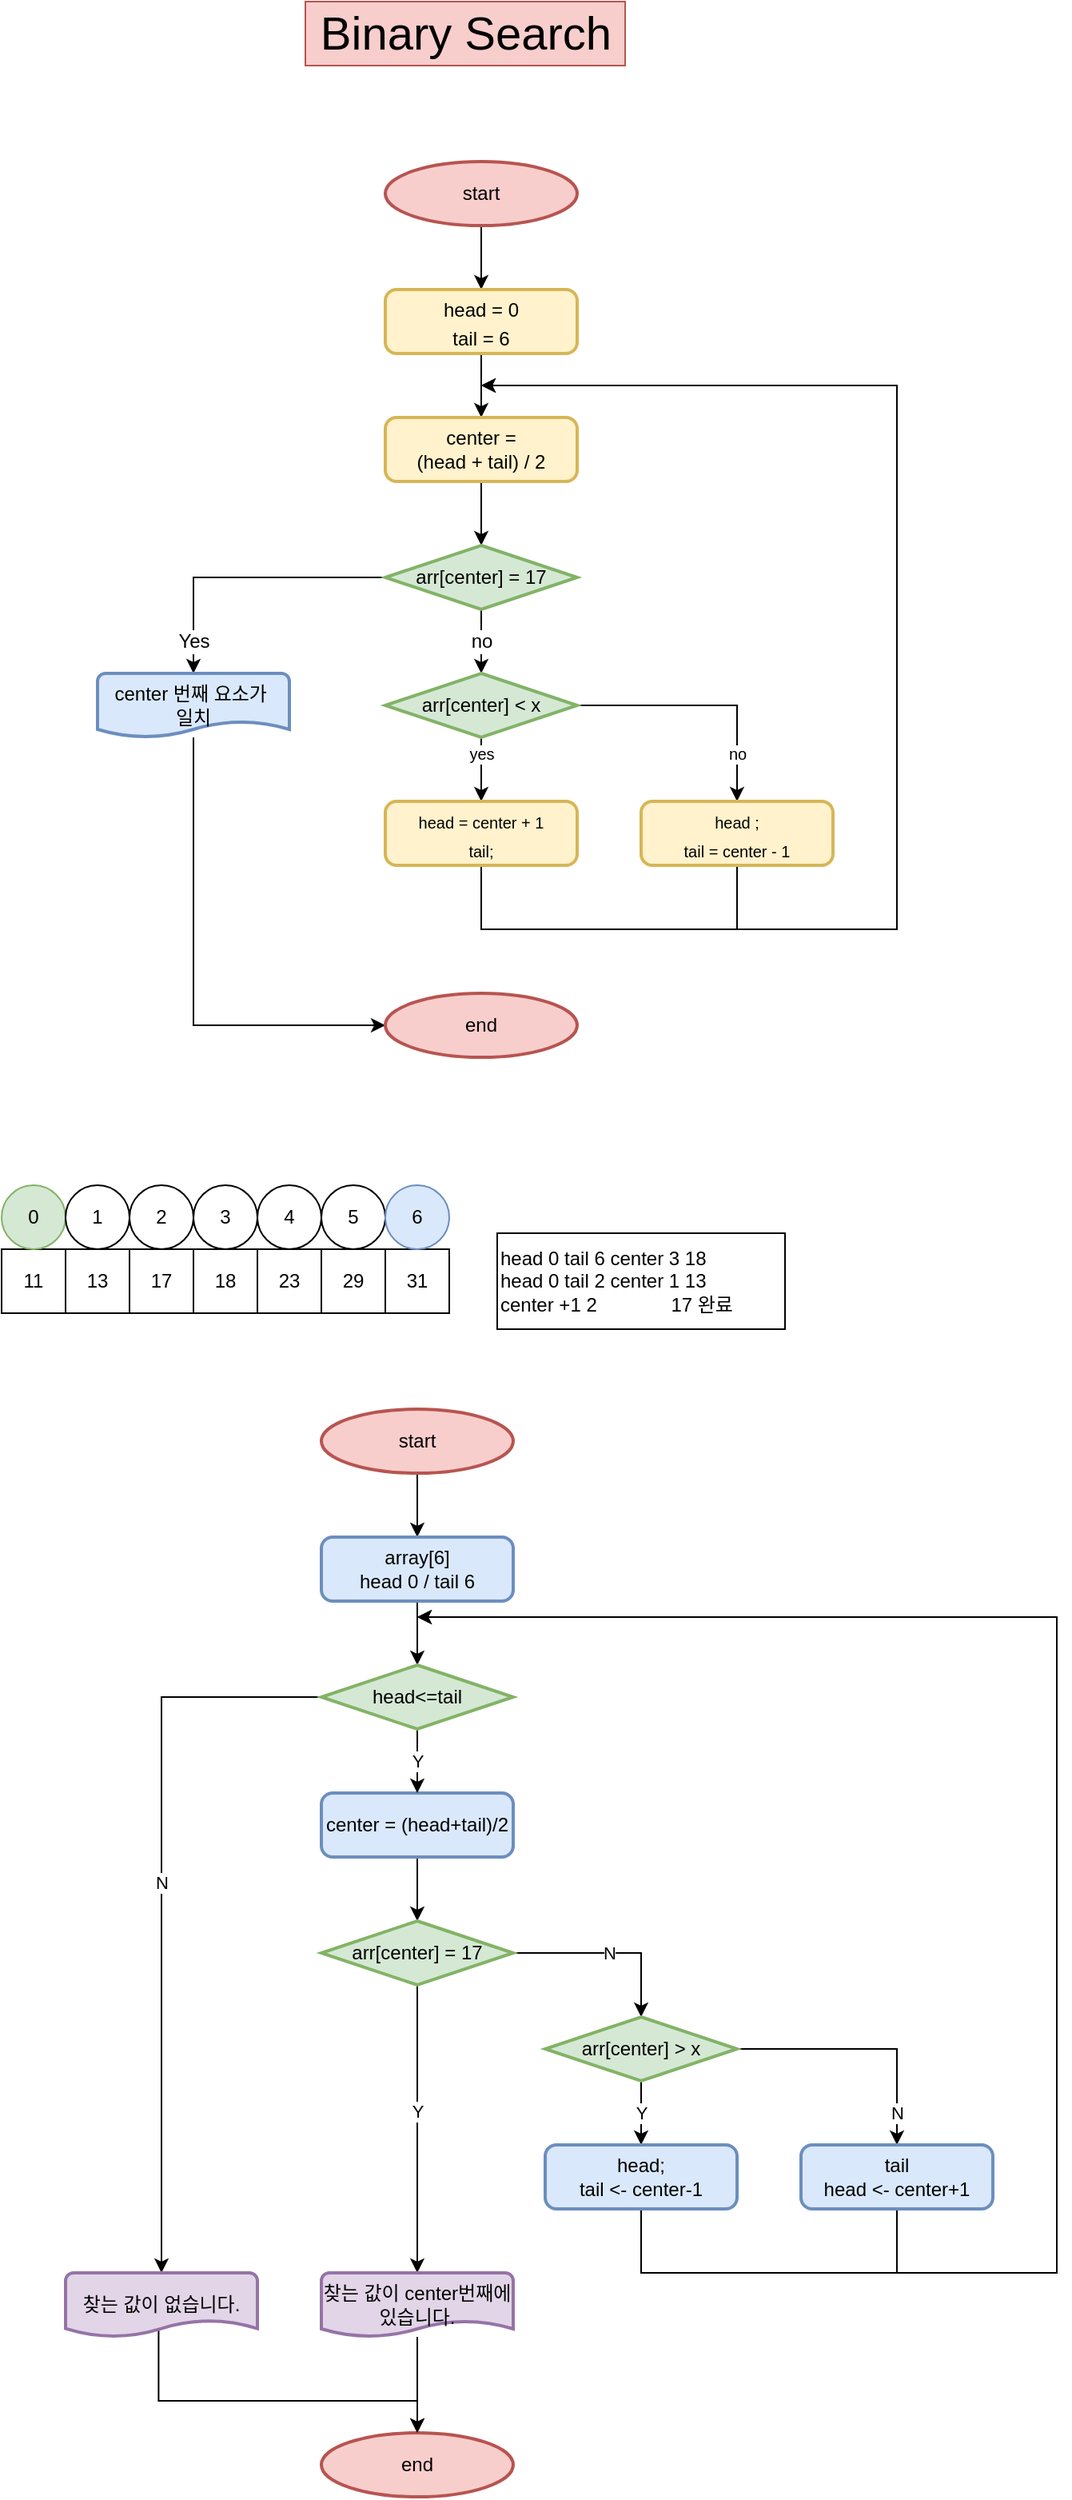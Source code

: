 <mxfile version="19.0.3" type="device"><diagram id="Jyy5uEEWB0i2tpjUHUtf" name="페이지-1"><mxGraphModel dx="1250" dy="641" grid="1" gridSize="10" guides="1" tooltips="1" connect="1" arrows="1" fold="1" page="1" pageScale="1" pageWidth="827" pageHeight="1169" math="0" shadow="0"><root><mxCell id="0"/><mxCell id="1" parent="0"/><mxCell id="9jqhb-WfhGti-vktH_yU-2" value="Binary Search" style="text;html=1;resizable=0;autosize=1;align=center;verticalAlign=middle;points=[];fillColor=#f8cecc;strokeColor=#b85450;rounded=0;fontSize=29;" parent="1" vertex="1"><mxGeometry x="310" y="20" width="200" height="40" as="geometry"/></mxCell><mxCell id="9jqhb-WfhGti-vktH_yU-7" style="edgeStyle=orthogonalEdgeStyle;rounded=0;orthogonalLoop=1;jettySize=auto;html=1;entryX=0.5;entryY=0;entryDx=0;entryDy=0;fontSize=12;" parent="1" source="9jqhb-WfhGti-vktH_yU-4" target="9jqhb-WfhGti-vktH_yU-5" edge="1"><mxGeometry relative="1" as="geometry"/></mxCell><mxCell id="9jqhb-WfhGti-vktH_yU-4" value="start" style="strokeWidth=2;html=1;shape=mxgraph.flowchart.start_1;whiteSpace=wrap;fontSize=12;fillColor=#f8cecc;strokeColor=#b85450;" parent="1" vertex="1"><mxGeometry x="360" y="120" width="120" height="40" as="geometry"/></mxCell><mxCell id="9jqhb-WfhGti-vktH_yU-8" style="edgeStyle=orthogonalEdgeStyle;rounded=0;orthogonalLoop=1;jettySize=auto;html=1;entryX=0.5;entryY=0;entryDx=0;entryDy=0;fontSize=12;" parent="1" source="9jqhb-WfhGti-vktH_yU-5" target="9jqhb-WfhGti-vktH_yU-6" edge="1"><mxGeometry relative="1" as="geometry"/></mxCell><mxCell id="9jqhb-WfhGti-vktH_yU-5" value="&lt;font style=&quot;font-size: 12px;&quot;&gt;head = 0&lt;br&gt;tail = 6&lt;/font&gt;" style="rounded=1;whiteSpace=wrap;html=1;absoluteArcSize=1;arcSize=14;strokeWidth=2;fontSize=15;fillColor=#fff2cc;strokeColor=#d6b656;" parent="1" vertex="1"><mxGeometry x="360" y="200" width="120" height="40" as="geometry"/></mxCell><mxCell id="9jqhb-WfhGti-vktH_yU-10" value="" style="edgeStyle=orthogonalEdgeStyle;rounded=0;orthogonalLoop=1;jettySize=auto;html=1;fontSize=12;" parent="1" source="9jqhb-WfhGti-vktH_yU-6" target="9jqhb-WfhGti-vktH_yU-9" edge="1"><mxGeometry relative="1" as="geometry"/></mxCell><mxCell id="9jqhb-WfhGti-vktH_yU-6" value="center =&lt;br style=&quot;font-size: 12px;&quot;&gt;(head + tail) / 2" style="rounded=1;whiteSpace=wrap;html=1;absoluteArcSize=1;arcSize=14;strokeWidth=2;fontSize=12;fillColor=#fff2cc;strokeColor=#d6b656;" parent="1" vertex="1"><mxGeometry x="360" y="280" width="120" height="40" as="geometry"/></mxCell><mxCell id="9jqhb-WfhGti-vktH_yU-16" value="Yes" style="edgeStyle=orthogonalEdgeStyle;rounded=0;orthogonalLoop=1;jettySize=auto;html=1;fontSize=12;" parent="1" source="9jqhb-WfhGti-vktH_yU-9" target="9jqhb-WfhGti-vktH_yU-12" edge="1"><mxGeometry x="0.778" relative="1" as="geometry"><Array as="points"><mxPoint x="240" y="380"/></Array><mxPoint as="offset"/></mxGeometry></mxCell><mxCell id="9jqhb-WfhGti-vktH_yU-19" value="no" style="edgeStyle=orthogonalEdgeStyle;rounded=0;orthogonalLoop=1;jettySize=auto;html=1;fontSize=12;entryX=0.5;entryY=0;entryDx=0;entryDy=0;entryPerimeter=0;" parent="1" source="9jqhb-WfhGti-vktH_yU-9" target="9jqhb-WfhGti-vktH_yU-20" edge="1"><mxGeometry relative="1" as="geometry"><mxPoint x="520" y="380" as="targetPoint"/><mxPoint as="offset"/></mxGeometry></mxCell><mxCell id="9jqhb-WfhGti-vktH_yU-9" value="arr[center] = 17" style="strokeWidth=2;html=1;shape=mxgraph.flowchart.decision;whiteSpace=wrap;fontSize=12;fillColor=#d5e8d4;strokeColor=#82b366;" parent="1" vertex="1"><mxGeometry x="360" y="360" width="120" height="40" as="geometry"/></mxCell><mxCell id="9jqhb-WfhGti-vktH_yU-17" value="" style="edgeStyle=orthogonalEdgeStyle;rounded=0;orthogonalLoop=1;jettySize=auto;html=1;fontSize=12;entryX=0;entryY=0.5;entryDx=0;entryDy=0;entryPerimeter=0;" parent="1" source="9jqhb-WfhGti-vktH_yU-12" target="9jqhb-WfhGti-vktH_yU-13" edge="1"><mxGeometry relative="1" as="geometry"><Array as="points"><mxPoint x="240" y="660"/></Array></mxGeometry></mxCell><mxCell id="9jqhb-WfhGti-vktH_yU-12" value="center 번째 요소가&amp;nbsp;&lt;br&gt;일치" style="strokeWidth=2;html=1;shape=mxgraph.flowchart.document2;whiteSpace=wrap;size=0.25;fontSize=12;fillColor=#dae8fc;strokeColor=#6c8ebf;" parent="1" vertex="1"><mxGeometry x="180" y="440" width="120" height="40" as="geometry"/></mxCell><mxCell id="9jqhb-WfhGti-vktH_yU-13" value="end" style="strokeWidth=2;html=1;shape=mxgraph.flowchart.start_1;whiteSpace=wrap;fontSize=12;fillColor=#f8cecc;strokeColor=#b85450;" parent="1" vertex="1"><mxGeometry x="360" y="640" width="120" height="40" as="geometry"/></mxCell><mxCell id="9jqhb-WfhGti-vktH_yU-23" value="yes" style="edgeStyle=orthogonalEdgeStyle;rounded=0;orthogonalLoop=1;jettySize=auto;html=1;fontSize=10;" parent="1" source="9jqhb-WfhGti-vktH_yU-20" target="9jqhb-WfhGti-vktH_yU-22" edge="1"><mxGeometry x="-0.5" relative="1" as="geometry"><mxPoint as="offset"/></mxGeometry></mxCell><mxCell id="9jqhb-WfhGti-vktH_yU-24" value="no" style="edgeStyle=orthogonalEdgeStyle;rounded=0;orthogonalLoop=1;jettySize=auto;html=1;fontSize=10;" parent="1" source="9jqhb-WfhGti-vktH_yU-20" target="9jqhb-WfhGti-vktH_yU-21" edge="1"><mxGeometry x="0.625" relative="1" as="geometry"><mxPoint as="offset"/></mxGeometry></mxCell><mxCell id="9jqhb-WfhGti-vktH_yU-20" value="arr[center] &amp;lt; x" style="strokeWidth=2;html=1;shape=mxgraph.flowchart.decision;whiteSpace=wrap;fontSize=12;fillColor=#d5e8d4;strokeColor=#82b366;" parent="1" vertex="1"><mxGeometry x="360" y="440" width="120" height="40" as="geometry"/></mxCell><mxCell id="9jqhb-WfhGti-vktH_yU-25" style="edgeStyle=orthogonalEdgeStyle;rounded=0;orthogonalLoop=1;jettySize=auto;html=1;fontSize=10;" parent="1" source="9jqhb-WfhGti-vktH_yU-21" edge="1"><mxGeometry relative="1" as="geometry"><mxPoint x="420" y="260" as="targetPoint"/><Array as="points"><mxPoint x="580" y="600"/><mxPoint x="680" y="600"/><mxPoint x="680" y="260"/></Array></mxGeometry></mxCell><mxCell id="9jqhb-WfhGti-vktH_yU-21" value="&lt;font style=&quot;font-size: 10px;&quot;&gt;head ;&lt;br&gt;&lt;font style=&quot;font-size: 10px;&quot;&gt;tail = center - 1&lt;/font&gt;&lt;/font&gt;" style="rounded=1;whiteSpace=wrap;html=1;absoluteArcSize=1;arcSize=14;strokeWidth=2;fontSize=15;fillColor=#fff2cc;strokeColor=#d6b656;" parent="1" vertex="1"><mxGeometry x="520" y="520" width="120" height="40" as="geometry"/></mxCell><mxCell id="9jqhb-WfhGti-vktH_yU-26" style="edgeStyle=orthogonalEdgeStyle;rounded=0;orthogonalLoop=1;jettySize=auto;html=1;fontSize=10;" parent="1" source="9jqhb-WfhGti-vktH_yU-22" edge="1"><mxGeometry relative="1" as="geometry"><mxPoint x="420" y="260" as="targetPoint"/><Array as="points"><mxPoint x="420" y="600"/><mxPoint x="680" y="600"/><mxPoint x="680" y="260"/></Array></mxGeometry></mxCell><mxCell id="9jqhb-WfhGti-vktH_yU-22" value="&lt;font size=&quot;1&quot;&gt;head = center + 1&lt;br&gt;tail;&lt;br&gt;&lt;/font&gt;" style="rounded=1;whiteSpace=wrap;html=1;absoluteArcSize=1;arcSize=14;strokeWidth=2;fontSize=15;fillColor=#fff2cc;strokeColor=#d6b656;" parent="1" vertex="1"><mxGeometry x="360" y="520" width="120" height="40" as="geometry"/></mxCell><mxCell id="1AiRfhPJSyRx0snUEFGu-1" value="11" style="rounded=0;whiteSpace=wrap;html=1;" vertex="1" parent="1"><mxGeometry x="120" y="800" width="40" height="40" as="geometry"/></mxCell><mxCell id="1AiRfhPJSyRx0snUEFGu-2" value="31" style="rounded=0;whiteSpace=wrap;html=1;" vertex="1" parent="1"><mxGeometry x="360" y="800" width="40" height="40" as="geometry"/></mxCell><mxCell id="1AiRfhPJSyRx0snUEFGu-3" value="29" style="rounded=0;whiteSpace=wrap;html=1;" vertex="1" parent="1"><mxGeometry x="320" y="800" width="40" height="40" as="geometry"/></mxCell><mxCell id="1AiRfhPJSyRx0snUEFGu-4" value="23" style="rounded=0;whiteSpace=wrap;html=1;" vertex="1" parent="1"><mxGeometry x="280" y="800" width="40" height="40" as="geometry"/></mxCell><mxCell id="1AiRfhPJSyRx0snUEFGu-5" value="18" style="rounded=0;whiteSpace=wrap;html=1;" vertex="1" parent="1"><mxGeometry x="240" y="800" width="40" height="40" as="geometry"/></mxCell><mxCell id="1AiRfhPJSyRx0snUEFGu-6" value="17" style="rounded=0;whiteSpace=wrap;html=1;" vertex="1" parent="1"><mxGeometry x="200" y="800" width="40" height="40" as="geometry"/></mxCell><mxCell id="1AiRfhPJSyRx0snUEFGu-7" value="13" style="rounded=0;whiteSpace=wrap;html=1;" vertex="1" parent="1"><mxGeometry x="160" y="800" width="40" height="40" as="geometry"/></mxCell><mxCell id="1AiRfhPJSyRx0snUEFGu-10" value="0" style="ellipse;whiteSpace=wrap;html=1;aspect=fixed;fillColor=#d5e8d4;strokeColor=#82b366;" vertex="1" parent="1"><mxGeometry x="120" y="760" width="40" height="40" as="geometry"/></mxCell><mxCell id="1AiRfhPJSyRx0snUEFGu-11" value="1" style="ellipse;whiteSpace=wrap;html=1;aspect=fixed;" vertex="1" parent="1"><mxGeometry x="160" y="760" width="40" height="40" as="geometry"/></mxCell><mxCell id="1AiRfhPJSyRx0snUEFGu-12" value="2" style="ellipse;whiteSpace=wrap;html=1;aspect=fixed;" vertex="1" parent="1"><mxGeometry x="200" y="760" width="40" height="40" as="geometry"/></mxCell><mxCell id="1AiRfhPJSyRx0snUEFGu-13" value="3" style="ellipse;whiteSpace=wrap;html=1;aspect=fixed;" vertex="1" parent="1"><mxGeometry x="240" y="760" width="40" height="40" as="geometry"/></mxCell><mxCell id="1AiRfhPJSyRx0snUEFGu-14" value="4" style="ellipse;whiteSpace=wrap;html=1;aspect=fixed;" vertex="1" parent="1"><mxGeometry x="280" y="760" width="40" height="40" as="geometry"/></mxCell><mxCell id="1AiRfhPJSyRx0snUEFGu-15" value="5" style="ellipse;whiteSpace=wrap;html=1;aspect=fixed;" vertex="1" parent="1"><mxGeometry x="320" y="760" width="40" height="40" as="geometry"/></mxCell><mxCell id="1AiRfhPJSyRx0snUEFGu-16" value="6" style="ellipse;whiteSpace=wrap;html=1;aspect=fixed;fillColor=#dae8fc;strokeColor=#6c8ebf;" vertex="1" parent="1"><mxGeometry x="360" y="760" width="40" height="40" as="geometry"/></mxCell><mxCell id="1AiRfhPJSyRx0snUEFGu-17" value="head 0 tail 6 center 3 18&lt;br&gt;head 0 tail 2 center 1 13&lt;br&gt;center +1 2&lt;span style=&quot;white-space: pre;&quot;&gt;&#9;&lt;/span&gt;&lt;span style=&quot;white-space: pre;&quot;&gt;&#9;&lt;/span&gt;17 완료" style="rounded=0;whiteSpace=wrap;html=1;align=left;" vertex="1" parent="1"><mxGeometry x="430" y="790" width="180" height="60" as="geometry"/></mxCell><mxCell id="1AiRfhPJSyRx0snUEFGu-34" value="" style="edgeStyle=orthogonalEdgeStyle;rounded=0;orthogonalLoop=1;jettySize=auto;html=1;" edge="1" parent="1" source="1AiRfhPJSyRx0snUEFGu-18" target="1AiRfhPJSyRx0snUEFGu-19"><mxGeometry relative="1" as="geometry"/></mxCell><mxCell id="1AiRfhPJSyRx0snUEFGu-18" value="start" style="strokeWidth=2;html=1;shape=mxgraph.flowchart.start_1;whiteSpace=wrap;fillColor=#f8cecc;strokeColor=#b85450;" vertex="1" parent="1"><mxGeometry x="320" y="900" width="120" height="40" as="geometry"/></mxCell><mxCell id="1AiRfhPJSyRx0snUEFGu-39" value="" style="edgeStyle=orthogonalEdgeStyle;rounded=0;orthogonalLoop=1;jettySize=auto;html=1;" edge="1" parent="1" source="1AiRfhPJSyRx0snUEFGu-19" target="1AiRfhPJSyRx0snUEFGu-38"><mxGeometry relative="1" as="geometry"/></mxCell><mxCell id="1AiRfhPJSyRx0snUEFGu-19" value="array[6]&lt;br&gt;head 0 / tail 6" style="rounded=1;whiteSpace=wrap;html=1;absoluteArcSize=1;arcSize=14;strokeWidth=2;fillColor=#dae8fc;strokeColor=#6c8ebf;" vertex="1" parent="1"><mxGeometry x="320" y="980" width="120" height="40" as="geometry"/></mxCell><mxCell id="1AiRfhPJSyRx0snUEFGu-33" value="" style="edgeStyle=orthogonalEdgeStyle;rounded=0;orthogonalLoop=1;jettySize=auto;html=1;" edge="1" parent="1" source="1AiRfhPJSyRx0snUEFGu-20" target="1AiRfhPJSyRx0snUEFGu-21"><mxGeometry relative="1" as="geometry"/></mxCell><mxCell id="1AiRfhPJSyRx0snUEFGu-20" value="center = (head+tail)/2" style="rounded=1;whiteSpace=wrap;html=1;absoluteArcSize=1;arcSize=14;strokeWidth=2;fillColor=#dae8fc;strokeColor=#6c8ebf;" vertex="1" parent="1"><mxGeometry x="320" y="1140" width="120" height="40" as="geometry"/></mxCell><mxCell id="1AiRfhPJSyRx0snUEFGu-29" value="N" style="edgeStyle=orthogonalEdgeStyle;rounded=0;orthogonalLoop=1;jettySize=auto;html=1;" edge="1" parent="1" source="1AiRfhPJSyRx0snUEFGu-21" target="1AiRfhPJSyRx0snUEFGu-24"><mxGeometry relative="1" as="geometry"/></mxCell><mxCell id="1AiRfhPJSyRx0snUEFGu-36" value="Y" style="edgeStyle=orthogonalEdgeStyle;rounded=0;orthogonalLoop=1;jettySize=auto;html=1;entryX=0.5;entryY=0;entryDx=0;entryDy=0;entryPerimeter=0;" edge="1" parent="1" source="1AiRfhPJSyRx0snUEFGu-21" target="1AiRfhPJSyRx0snUEFGu-22"><mxGeometry x="-0.125" relative="1" as="geometry"><mxPoint as="offset"/></mxGeometry></mxCell><mxCell id="1AiRfhPJSyRx0snUEFGu-21" value="arr[center] = 17" style="strokeWidth=2;html=1;shape=mxgraph.flowchart.decision;whiteSpace=wrap;fillColor=#d5e8d4;strokeColor=#82b366;" vertex="1" parent="1"><mxGeometry x="320" y="1220" width="120" height="40" as="geometry"/></mxCell><mxCell id="1AiRfhPJSyRx0snUEFGu-37" style="edgeStyle=orthogonalEdgeStyle;rounded=0;orthogonalLoop=1;jettySize=auto;html=1;entryX=0.5;entryY=0;entryDx=0;entryDy=0;entryPerimeter=0;" edge="1" parent="1" source="1AiRfhPJSyRx0snUEFGu-22" target="1AiRfhPJSyRx0snUEFGu-35"><mxGeometry relative="1" as="geometry"><Array as="points"><mxPoint x="380" y="1490"/><mxPoint x="380" y="1490"/></Array></mxGeometry></mxCell><mxCell id="1AiRfhPJSyRx0snUEFGu-22" value="찾는 값이 center번째에 있습니다." style="strokeWidth=2;html=1;shape=mxgraph.flowchart.document2;whiteSpace=wrap;size=0.25;fillColor=#e1d5e7;strokeColor=#9673a6;" vertex="1" parent="1"><mxGeometry x="320" y="1440" width="120" height="40" as="geometry"/></mxCell><mxCell id="1AiRfhPJSyRx0snUEFGu-27" value="N" style="edgeStyle=orthogonalEdgeStyle;rounded=0;orthogonalLoop=1;jettySize=auto;html=1;entryX=0.5;entryY=0;entryDx=0;entryDy=0;" edge="1" parent="1" source="1AiRfhPJSyRx0snUEFGu-24" target="1AiRfhPJSyRx0snUEFGu-26"><mxGeometry x="0.75" relative="1" as="geometry"><mxPoint as="offset"/></mxGeometry></mxCell><mxCell id="1AiRfhPJSyRx0snUEFGu-28" value="Y" style="edgeStyle=orthogonalEdgeStyle;rounded=0;orthogonalLoop=1;jettySize=auto;html=1;" edge="1" parent="1" source="1AiRfhPJSyRx0snUEFGu-24" target="1AiRfhPJSyRx0snUEFGu-25"><mxGeometry relative="1" as="geometry"/></mxCell><mxCell id="1AiRfhPJSyRx0snUEFGu-24" value="arr[center] &amp;gt; x" style="strokeWidth=2;html=1;shape=mxgraph.flowchart.decision;whiteSpace=wrap;fillColor=#d5e8d4;strokeColor=#82b366;" vertex="1" parent="1"><mxGeometry x="460" y="1280" width="120" height="40" as="geometry"/></mxCell><mxCell id="1AiRfhPJSyRx0snUEFGu-44" style="edgeStyle=orthogonalEdgeStyle;rounded=0;orthogonalLoop=1;jettySize=auto;html=1;" edge="1" parent="1" source="1AiRfhPJSyRx0snUEFGu-25"><mxGeometry relative="1" as="geometry"><mxPoint x="380" y="1030" as="targetPoint"/><Array as="points"><mxPoint x="520" y="1440"/><mxPoint x="780" y="1440"/><mxPoint x="780" y="1030"/></Array></mxGeometry></mxCell><mxCell id="1AiRfhPJSyRx0snUEFGu-25" value="head;&lt;br&gt;tail &amp;lt;- center-1" style="rounded=1;whiteSpace=wrap;html=1;absoluteArcSize=1;arcSize=14;strokeWidth=2;fillColor=#dae8fc;strokeColor=#6c8ebf;" vertex="1" parent="1"><mxGeometry x="460" y="1360" width="120" height="40" as="geometry"/></mxCell><mxCell id="1AiRfhPJSyRx0snUEFGu-45" style="edgeStyle=orthogonalEdgeStyle;rounded=0;orthogonalLoop=1;jettySize=auto;html=1;" edge="1" parent="1" source="1AiRfhPJSyRx0snUEFGu-26"><mxGeometry relative="1" as="geometry"><mxPoint x="380" y="1030" as="targetPoint"/><Array as="points"><mxPoint x="680" y="1440"/><mxPoint x="780" y="1440"/><mxPoint x="780" y="1030"/></Array></mxGeometry></mxCell><mxCell id="1AiRfhPJSyRx0snUEFGu-26" value="tail&lt;br&gt;head &amp;lt;- center+1" style="rounded=1;whiteSpace=wrap;html=1;absoluteArcSize=1;arcSize=14;strokeWidth=2;fillColor=#dae8fc;strokeColor=#6c8ebf;" vertex="1" parent="1"><mxGeometry x="620" y="1360" width="120" height="40" as="geometry"/></mxCell><mxCell id="1AiRfhPJSyRx0snUEFGu-35" value="end" style="strokeWidth=2;html=1;shape=mxgraph.flowchart.start_1;whiteSpace=wrap;fillColor=#f8cecc;strokeColor=#b85450;" vertex="1" parent="1"><mxGeometry x="320" y="1540" width="120" height="40" as="geometry"/></mxCell><mxCell id="1AiRfhPJSyRx0snUEFGu-40" value="Y" style="edgeStyle=orthogonalEdgeStyle;rounded=0;orthogonalLoop=1;jettySize=auto;html=1;" edge="1" parent="1" source="1AiRfhPJSyRx0snUEFGu-38" target="1AiRfhPJSyRx0snUEFGu-20"><mxGeometry relative="1" as="geometry"/></mxCell><mxCell id="1AiRfhPJSyRx0snUEFGu-42" value="N" style="edgeStyle=orthogonalEdgeStyle;rounded=0;orthogonalLoop=1;jettySize=auto;html=1;" edge="1" parent="1" source="1AiRfhPJSyRx0snUEFGu-38" target="1AiRfhPJSyRx0snUEFGu-41"><mxGeometry x="-0.062" relative="1" as="geometry"><mxPoint x="70" y="1460" as="targetPoint"/><mxPoint as="offset"/></mxGeometry></mxCell><mxCell id="1AiRfhPJSyRx0snUEFGu-38" value="head&amp;lt;=tail" style="strokeWidth=2;html=1;shape=mxgraph.flowchart.decision;whiteSpace=wrap;fillColor=#d5e8d4;strokeColor=#82b366;" vertex="1" parent="1"><mxGeometry x="320" y="1060" width="120" height="40" as="geometry"/></mxCell><mxCell id="1AiRfhPJSyRx0snUEFGu-43" style="edgeStyle=orthogonalEdgeStyle;rounded=0;orthogonalLoop=1;jettySize=auto;html=1;entryX=0.5;entryY=0;entryDx=0;entryDy=0;entryPerimeter=0;exitX=0.485;exitY=0.9;exitDx=0;exitDy=0;exitPerimeter=0;" edge="1" parent="1" source="1AiRfhPJSyRx0snUEFGu-41" target="1AiRfhPJSyRx0snUEFGu-35"><mxGeometry relative="1" as="geometry"><mxPoint x="70" y="1500" as="sourcePoint"/><Array as="points"><mxPoint x="218" y="1520"/><mxPoint x="380" y="1520"/></Array></mxGeometry></mxCell><mxCell id="1AiRfhPJSyRx0snUEFGu-41" value="찾는 값이 없습니다." style="strokeWidth=2;html=1;shape=mxgraph.flowchart.document2;whiteSpace=wrap;size=0.26;fillColor=#e1d5e7;strokeColor=#9673a6;" vertex="1" parent="1"><mxGeometry x="160" y="1440" width="120" height="40" as="geometry"/></mxCell></root></mxGraphModel></diagram></mxfile>